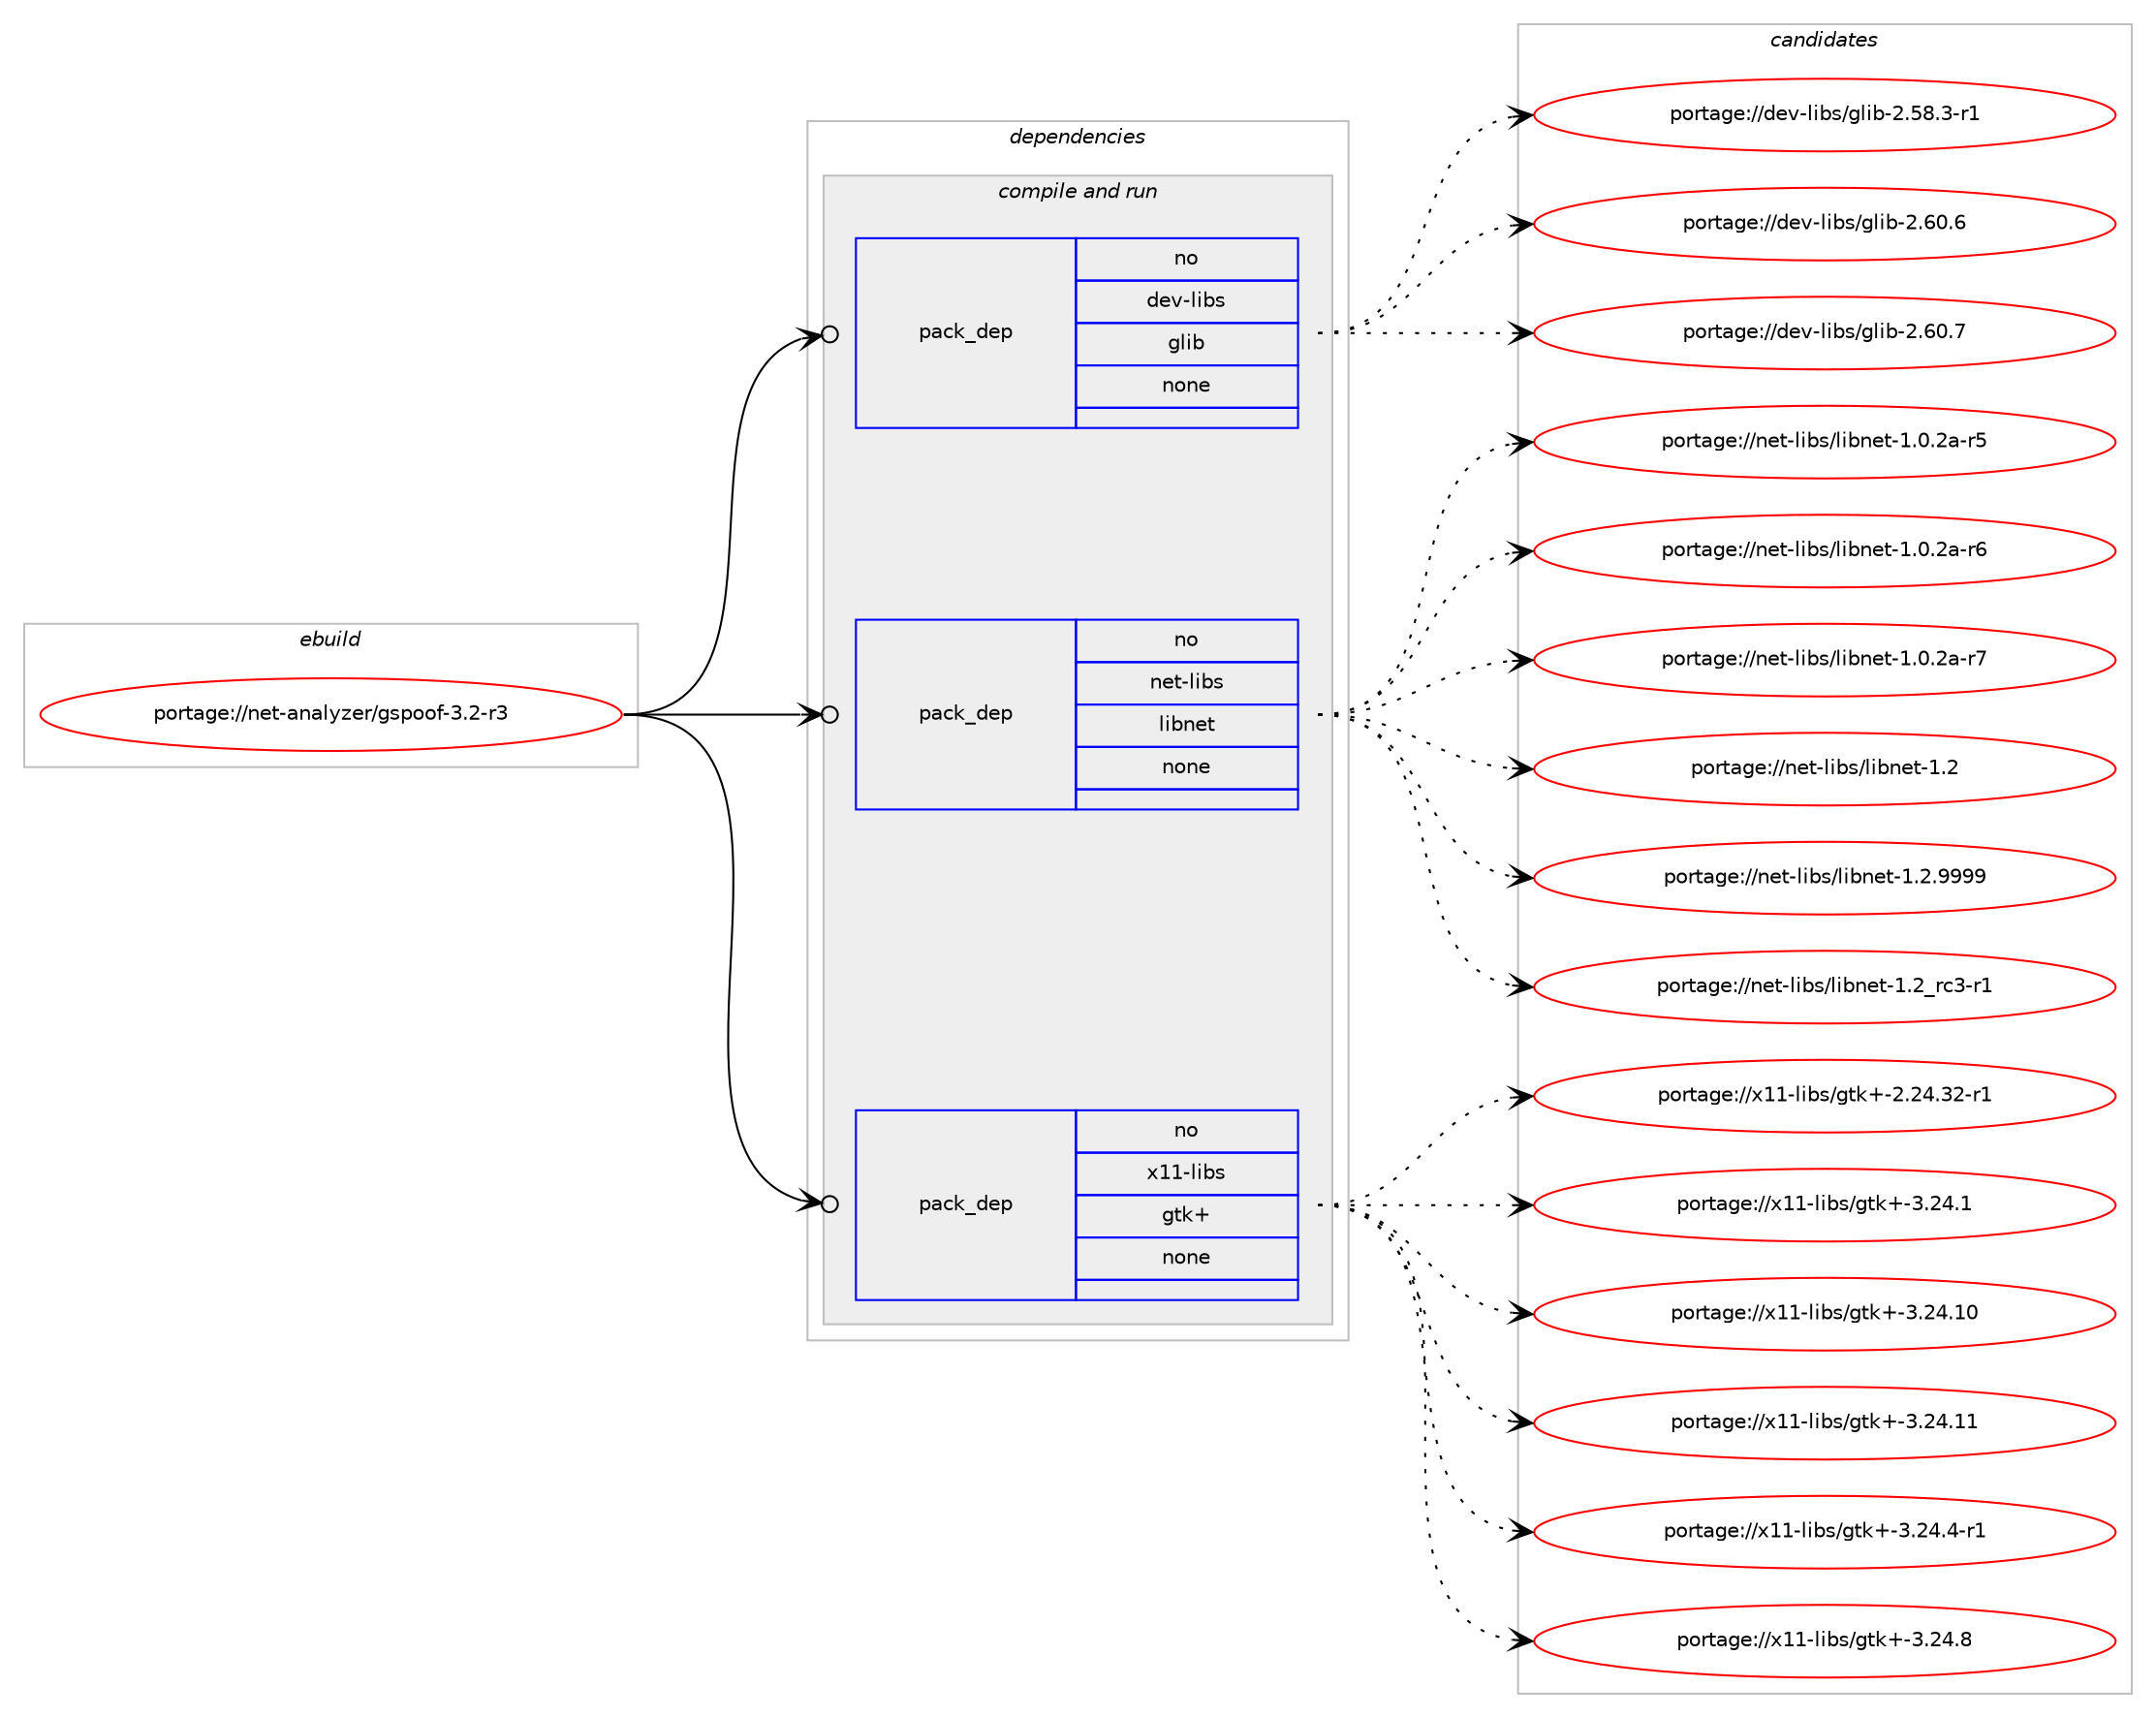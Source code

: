 digraph prolog {

# *************
# Graph options
# *************

newrank=true;
concentrate=true;
compound=true;
graph [rankdir=LR,fontname=Helvetica,fontsize=10,ranksep=1.5];#, ranksep=2.5, nodesep=0.2];
edge  [arrowhead=vee];
node  [fontname=Helvetica,fontsize=10];

# **********
# The ebuild
# **********

subgraph cluster_leftcol {
color=gray;
rank=same;
label=<<i>ebuild</i>>;
id [label="portage://net-analyzer/gspoof-3.2-r3", color=red, width=4, href="../net-analyzer/gspoof-3.2-r3.svg"];
}

# ****************
# The dependencies
# ****************

subgraph cluster_midcol {
color=gray;
label=<<i>dependencies</i>>;
subgraph cluster_compile {
fillcolor="#eeeeee";
style=filled;
label=<<i>compile</i>>;
}
subgraph cluster_compileandrun {
fillcolor="#eeeeee";
style=filled;
label=<<i>compile and run</i>>;
subgraph pack253525 {
dependency345319 [label=<<TABLE BORDER="0" CELLBORDER="1" CELLSPACING="0" CELLPADDING="4" WIDTH="220"><TR><TD ROWSPAN="6" CELLPADDING="30">pack_dep</TD></TR><TR><TD WIDTH="110">no</TD></TR><TR><TD>dev-libs</TD></TR><TR><TD>glib</TD></TR><TR><TD>none</TD></TR><TR><TD></TD></TR></TABLE>>, shape=none, color=blue];
}
id:e -> dependency345319:w [weight=20,style="solid",arrowhead="odotvee"];
subgraph pack253526 {
dependency345320 [label=<<TABLE BORDER="0" CELLBORDER="1" CELLSPACING="0" CELLPADDING="4" WIDTH="220"><TR><TD ROWSPAN="6" CELLPADDING="30">pack_dep</TD></TR><TR><TD WIDTH="110">no</TD></TR><TR><TD>net-libs</TD></TR><TR><TD>libnet</TD></TR><TR><TD>none</TD></TR><TR><TD></TD></TR></TABLE>>, shape=none, color=blue];
}
id:e -> dependency345320:w [weight=20,style="solid",arrowhead="odotvee"];
subgraph pack253527 {
dependency345321 [label=<<TABLE BORDER="0" CELLBORDER="1" CELLSPACING="0" CELLPADDING="4" WIDTH="220"><TR><TD ROWSPAN="6" CELLPADDING="30">pack_dep</TD></TR><TR><TD WIDTH="110">no</TD></TR><TR><TD>x11-libs</TD></TR><TR><TD>gtk+</TD></TR><TR><TD>none</TD></TR><TR><TD></TD></TR></TABLE>>, shape=none, color=blue];
}
id:e -> dependency345321:w [weight=20,style="solid",arrowhead="odotvee"];
}
subgraph cluster_run {
fillcolor="#eeeeee";
style=filled;
label=<<i>run</i>>;
}
}

# **************
# The candidates
# **************

subgraph cluster_choices {
rank=same;
color=gray;
label=<<i>candidates</i>>;

subgraph choice253525 {
color=black;
nodesep=1;
choiceportage10010111845108105981154710310810598455046535646514511449 [label="portage://dev-libs/glib-2.58.3-r1", color=red, width=4,href="../dev-libs/glib-2.58.3-r1.svg"];
choiceportage1001011184510810598115471031081059845504654484654 [label="portage://dev-libs/glib-2.60.6", color=red, width=4,href="../dev-libs/glib-2.60.6.svg"];
choiceportage1001011184510810598115471031081059845504654484655 [label="portage://dev-libs/glib-2.60.7", color=red, width=4,href="../dev-libs/glib-2.60.7.svg"];
dependency345319:e -> choiceportage10010111845108105981154710310810598455046535646514511449:w [style=dotted,weight="100"];
dependency345319:e -> choiceportage1001011184510810598115471031081059845504654484654:w [style=dotted,weight="100"];
dependency345319:e -> choiceportage1001011184510810598115471031081059845504654484655:w [style=dotted,weight="100"];
}
subgraph choice253526 {
color=black;
nodesep=1;
choiceportage11010111645108105981154710810598110101116454946484650974511453 [label="portage://net-libs/libnet-1.0.2a-r5", color=red, width=4,href="../net-libs/libnet-1.0.2a-r5.svg"];
choiceportage11010111645108105981154710810598110101116454946484650974511454 [label="portage://net-libs/libnet-1.0.2a-r6", color=red, width=4,href="../net-libs/libnet-1.0.2a-r6.svg"];
choiceportage11010111645108105981154710810598110101116454946484650974511455 [label="portage://net-libs/libnet-1.0.2a-r7", color=red, width=4,href="../net-libs/libnet-1.0.2a-r7.svg"];
choiceportage1101011164510810598115471081059811010111645494650 [label="portage://net-libs/libnet-1.2", color=red, width=4,href="../net-libs/libnet-1.2.svg"];
choiceportage11010111645108105981154710810598110101116454946504657575757 [label="portage://net-libs/libnet-1.2.9999", color=red, width=4,href="../net-libs/libnet-1.2.9999.svg"];
choiceportage11010111645108105981154710810598110101116454946509511499514511449 [label="portage://net-libs/libnet-1.2_rc3-r1", color=red, width=4,href="../net-libs/libnet-1.2_rc3-r1.svg"];
dependency345320:e -> choiceportage11010111645108105981154710810598110101116454946484650974511453:w [style=dotted,weight="100"];
dependency345320:e -> choiceportage11010111645108105981154710810598110101116454946484650974511454:w [style=dotted,weight="100"];
dependency345320:e -> choiceportage11010111645108105981154710810598110101116454946484650974511455:w [style=dotted,weight="100"];
dependency345320:e -> choiceportage1101011164510810598115471081059811010111645494650:w [style=dotted,weight="100"];
dependency345320:e -> choiceportage11010111645108105981154710810598110101116454946504657575757:w [style=dotted,weight="100"];
dependency345320:e -> choiceportage11010111645108105981154710810598110101116454946509511499514511449:w [style=dotted,weight="100"];
}
subgraph choice253527 {
color=black;
nodesep=1;
choiceportage12049494510810598115471031161074345504650524651504511449 [label="portage://x11-libs/gtk+-2.24.32-r1", color=red, width=4,href="../x11-libs/gtk+-2.24.32-r1.svg"];
choiceportage12049494510810598115471031161074345514650524649 [label="portage://x11-libs/gtk+-3.24.1", color=red, width=4,href="../x11-libs/gtk+-3.24.1.svg"];
choiceportage1204949451081059811547103116107434551465052464948 [label="portage://x11-libs/gtk+-3.24.10", color=red, width=4,href="../x11-libs/gtk+-3.24.10.svg"];
choiceportage1204949451081059811547103116107434551465052464949 [label="portage://x11-libs/gtk+-3.24.11", color=red, width=4,href="../x11-libs/gtk+-3.24.11.svg"];
choiceportage120494945108105981154710311610743455146505246524511449 [label="portage://x11-libs/gtk+-3.24.4-r1", color=red, width=4,href="../x11-libs/gtk+-3.24.4-r1.svg"];
choiceportage12049494510810598115471031161074345514650524656 [label="portage://x11-libs/gtk+-3.24.8", color=red, width=4,href="../x11-libs/gtk+-3.24.8.svg"];
dependency345321:e -> choiceportage12049494510810598115471031161074345504650524651504511449:w [style=dotted,weight="100"];
dependency345321:e -> choiceportage12049494510810598115471031161074345514650524649:w [style=dotted,weight="100"];
dependency345321:e -> choiceportage1204949451081059811547103116107434551465052464948:w [style=dotted,weight="100"];
dependency345321:e -> choiceportage1204949451081059811547103116107434551465052464949:w [style=dotted,weight="100"];
dependency345321:e -> choiceportage120494945108105981154710311610743455146505246524511449:w [style=dotted,weight="100"];
dependency345321:e -> choiceportage12049494510810598115471031161074345514650524656:w [style=dotted,weight="100"];
}
}

}
